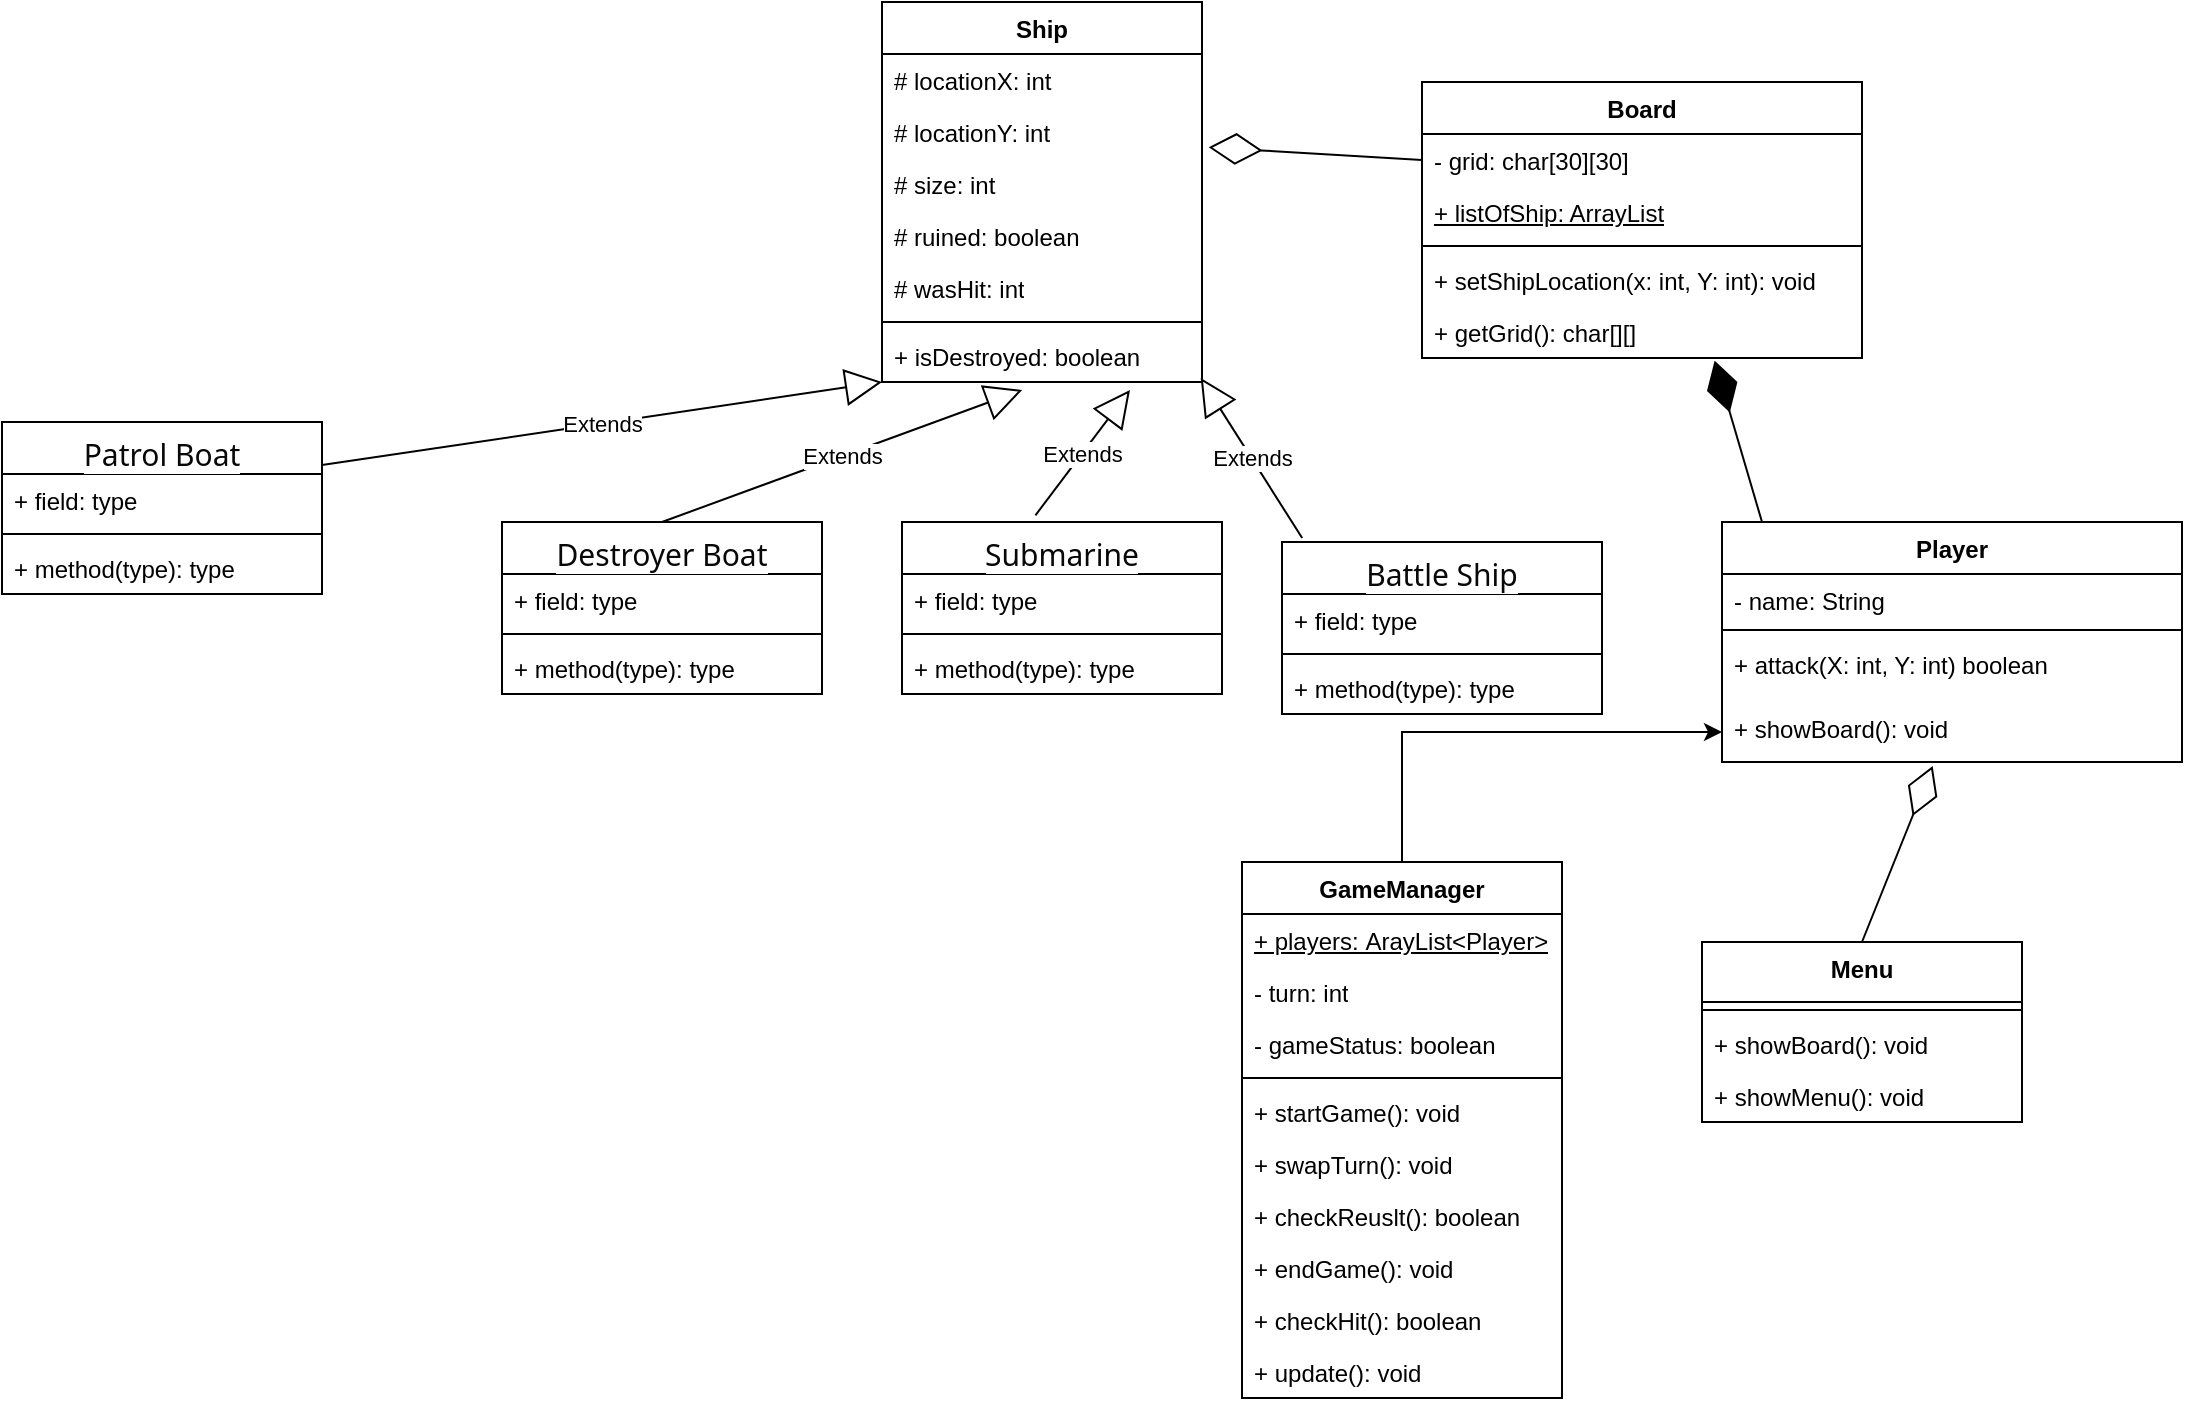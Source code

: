 <mxfile version="24.8.6">
  <diagram id="C5RBs43oDa-KdzZeNtuy" name="Page-1">
    <mxGraphModel grid="1" page="1" gridSize="10" guides="1" tooltips="1" connect="1" arrows="1" fold="1" pageScale="1" pageWidth="827" pageHeight="1169" math="0" shadow="0">
      <root>
        <mxCell id="WIyWlLk6GJQsqaUBKTNV-0" />
        <mxCell id="WIyWlLk6GJQsqaUBKTNV-1" parent="WIyWlLk6GJQsqaUBKTNV-0" />
        <mxCell id="_tSq-RAAO1fKtH3b4xtM-1" value="&lt;div&gt;Ship&lt;/div&gt;" style="swimlane;fontStyle=1;align=center;verticalAlign=top;childLayout=stackLayout;horizontal=1;startSize=26;horizontalStack=0;resizeParent=1;resizeParentMax=0;resizeLast=0;collapsible=1;marginBottom=0;whiteSpace=wrap;html=1;" vertex="1" parent="WIyWlLk6GJQsqaUBKTNV-1">
          <mxGeometry x="540" y="50" width="160" height="190" as="geometry" />
        </mxCell>
        <mxCell id="_tSq-RAAO1fKtH3b4xtM-2" value="# locationX: int&lt;div&gt;&lt;br&gt;&lt;/div&gt;" style="text;strokeColor=none;fillColor=none;align=left;verticalAlign=top;spacingLeft=4;spacingRight=4;overflow=hidden;rotatable=0;points=[[0,0.5],[1,0.5]];portConstraint=eastwest;whiteSpace=wrap;html=1;" vertex="1" parent="_tSq-RAAO1fKtH3b4xtM-1">
          <mxGeometry y="26" width="160" height="26" as="geometry" />
        </mxCell>
        <mxCell id="_tSq-RAAO1fKtH3b4xtM-5" value="# locationY: int&lt;div&gt;&lt;br&gt;&lt;/div&gt;" style="text;strokeColor=none;fillColor=none;align=left;verticalAlign=top;spacingLeft=4;spacingRight=4;overflow=hidden;rotatable=0;points=[[0,0.5],[1,0.5]];portConstraint=eastwest;whiteSpace=wrap;html=1;" vertex="1" parent="_tSq-RAAO1fKtH3b4xtM-1">
          <mxGeometry y="52" width="160" height="26" as="geometry" />
        </mxCell>
        <mxCell id="_tSq-RAAO1fKtH3b4xtM-6" value="# size: int&lt;div&gt;&lt;br&gt;&lt;/div&gt;" style="text;strokeColor=none;fillColor=none;align=left;verticalAlign=top;spacingLeft=4;spacingRight=4;overflow=hidden;rotatable=0;points=[[0,0.5],[1,0.5]];portConstraint=eastwest;whiteSpace=wrap;html=1;" vertex="1" parent="_tSq-RAAO1fKtH3b4xtM-1">
          <mxGeometry y="78" width="160" height="26" as="geometry" />
        </mxCell>
        <mxCell id="_tSq-RAAO1fKtH3b4xtM-11" value="# ruined: boolean" style="text;strokeColor=none;fillColor=none;align=left;verticalAlign=top;spacingLeft=4;spacingRight=4;overflow=hidden;rotatable=0;points=[[0,0.5],[1,0.5]];portConstraint=eastwest;whiteSpace=wrap;html=1;" vertex="1" parent="_tSq-RAAO1fKtH3b4xtM-1">
          <mxGeometry y="104" width="160" height="26" as="geometry" />
        </mxCell>
        <mxCell id="_tSq-RAAO1fKtH3b4xtM-8" value="# wasHit: int" style="text;strokeColor=none;fillColor=none;align=left;verticalAlign=top;spacingLeft=4;spacingRight=4;overflow=hidden;rotatable=0;points=[[0,0.5],[1,0.5]];portConstraint=eastwest;whiteSpace=wrap;html=1;" vertex="1" parent="_tSq-RAAO1fKtH3b4xtM-1">
          <mxGeometry y="130" width="160" height="26" as="geometry" />
        </mxCell>
        <mxCell id="_tSq-RAAO1fKtH3b4xtM-3" value="" style="line;strokeWidth=1;fillColor=none;align=left;verticalAlign=middle;spacingTop=-1;spacingLeft=3;spacingRight=3;rotatable=0;labelPosition=right;points=[];portConstraint=eastwest;strokeColor=inherit;" vertex="1" parent="_tSq-RAAO1fKtH3b4xtM-1">
          <mxGeometry y="156" width="160" height="8" as="geometry" />
        </mxCell>
        <mxCell id="_tSq-RAAO1fKtH3b4xtM-4" value="+&amp;nbsp;isDestroyed: boolean" style="text;strokeColor=none;fillColor=none;align=left;verticalAlign=top;spacingLeft=4;spacingRight=4;overflow=hidden;rotatable=0;points=[[0,0.5],[1,0.5]];portConstraint=eastwest;whiteSpace=wrap;html=1;" vertex="1" parent="_tSq-RAAO1fKtH3b4xtM-1">
          <mxGeometry y="164" width="160" height="26" as="geometry" />
        </mxCell>
        <mxCell id="vjw1mEJP-taZKJRCYsE9-6" value="&lt;span style=&quot;color: rgb(8, 8, 9); font-family: &amp;quot;Segoe UI Historic&amp;quot;, &amp;quot;Segoe UI&amp;quot;, Helvetica, Arial, sans-serif; font-size: 15px; font-weight: 400; text-align: left; background-color: rgb(255, 255, 255);&quot;&gt;Patrol Boat&lt;/span&gt;" style="swimlane;fontStyle=1;align=center;verticalAlign=top;childLayout=stackLayout;horizontal=1;startSize=26;horizontalStack=0;resizeParent=1;resizeParentMax=0;resizeLast=0;collapsible=1;marginBottom=0;whiteSpace=wrap;html=1;" vertex="1" parent="WIyWlLk6GJQsqaUBKTNV-1">
          <mxGeometry x="100" y="260" width="160" height="86" as="geometry" />
        </mxCell>
        <mxCell id="vjw1mEJP-taZKJRCYsE9-7" value="+ field: type" style="text;strokeColor=none;fillColor=none;align=left;verticalAlign=top;spacingLeft=4;spacingRight=4;overflow=hidden;rotatable=0;points=[[0,0.5],[1,0.5]];portConstraint=eastwest;whiteSpace=wrap;html=1;" vertex="1" parent="vjw1mEJP-taZKJRCYsE9-6">
          <mxGeometry y="26" width="160" height="26" as="geometry" />
        </mxCell>
        <mxCell id="vjw1mEJP-taZKJRCYsE9-8" value="" style="line;strokeWidth=1;fillColor=none;align=left;verticalAlign=middle;spacingTop=-1;spacingLeft=3;spacingRight=3;rotatable=0;labelPosition=right;points=[];portConstraint=eastwest;strokeColor=inherit;" vertex="1" parent="vjw1mEJP-taZKJRCYsE9-6">
          <mxGeometry y="52" width="160" height="8" as="geometry" />
        </mxCell>
        <mxCell id="vjw1mEJP-taZKJRCYsE9-9" value="+ method(type): type" style="text;strokeColor=none;fillColor=none;align=left;verticalAlign=top;spacingLeft=4;spacingRight=4;overflow=hidden;rotatable=0;points=[[0,0.5],[1,0.5]];portConstraint=eastwest;whiteSpace=wrap;html=1;" vertex="1" parent="vjw1mEJP-taZKJRCYsE9-6">
          <mxGeometry y="60" width="160" height="26" as="geometry" />
        </mxCell>
        <mxCell id="vjw1mEJP-taZKJRCYsE9-10" value="Extends" style="endArrow=block;endSize=16;endFill=0;html=1;rounded=0;entryX=-0.025;entryY=0.897;entryDx=0;entryDy=0;entryPerimeter=0;exitX=1;exitY=0.25;exitDx=0;exitDy=0;" edge="1" parent="WIyWlLk6GJQsqaUBKTNV-1" source="vjw1mEJP-taZKJRCYsE9-6">
          <mxGeometry width="160" relative="1" as="geometry">
            <mxPoint x="204" y="292.68" as="sourcePoint" />
            <mxPoint x="540" y="240.002" as="targetPoint" />
          </mxGeometry>
        </mxCell>
        <mxCell id="vjw1mEJP-taZKJRCYsE9-12" value="&lt;span style=&quot;color: rgb(8, 8, 9); font-family: &amp;quot;Segoe UI Historic&amp;quot;, &amp;quot;Segoe UI&amp;quot;, Helvetica, Arial, sans-serif; font-size: 15px; font-weight: 400; text-align: left; background-color: rgb(255, 255, 255);&quot;&gt;Destroyer Boat&lt;/span&gt;" style="swimlane;fontStyle=1;align=center;verticalAlign=top;childLayout=stackLayout;horizontal=1;startSize=26;horizontalStack=0;resizeParent=1;resizeParentMax=0;resizeLast=0;collapsible=1;marginBottom=0;whiteSpace=wrap;html=1;" vertex="1" parent="WIyWlLk6GJQsqaUBKTNV-1">
          <mxGeometry x="350" y="310" width="160" height="86" as="geometry" />
        </mxCell>
        <mxCell id="vjw1mEJP-taZKJRCYsE9-13" value="+ field: type" style="text;strokeColor=none;fillColor=none;align=left;verticalAlign=top;spacingLeft=4;spacingRight=4;overflow=hidden;rotatable=0;points=[[0,0.5],[1,0.5]];portConstraint=eastwest;whiteSpace=wrap;html=1;" vertex="1" parent="vjw1mEJP-taZKJRCYsE9-12">
          <mxGeometry y="26" width="160" height="26" as="geometry" />
        </mxCell>
        <mxCell id="vjw1mEJP-taZKJRCYsE9-14" value="" style="line;strokeWidth=1;fillColor=none;align=left;verticalAlign=middle;spacingTop=-1;spacingLeft=3;spacingRight=3;rotatable=0;labelPosition=right;points=[];portConstraint=eastwest;strokeColor=inherit;" vertex="1" parent="vjw1mEJP-taZKJRCYsE9-12">
          <mxGeometry y="52" width="160" height="8" as="geometry" />
        </mxCell>
        <mxCell id="vjw1mEJP-taZKJRCYsE9-15" value="+ method(type): type" style="text;strokeColor=none;fillColor=none;align=left;verticalAlign=top;spacingLeft=4;spacingRight=4;overflow=hidden;rotatable=0;points=[[0,0.5],[1,0.5]];portConstraint=eastwest;whiteSpace=wrap;html=1;" vertex="1" parent="vjw1mEJP-taZKJRCYsE9-12">
          <mxGeometry y="60" width="160" height="26" as="geometry" />
        </mxCell>
        <mxCell id="vjw1mEJP-taZKJRCYsE9-16" value="Extends" style="endArrow=block;endSize=16;endFill=0;html=1;rounded=0;entryX=0.438;entryY=1.154;entryDx=0;entryDy=0;entryPerimeter=0;exitX=0.5;exitY=0;exitDx=0;exitDy=0;" edge="1" parent="WIyWlLk6GJQsqaUBKTNV-1" source="vjw1mEJP-taZKJRCYsE9-12" target="_tSq-RAAO1fKtH3b4xtM-4">
          <mxGeometry width="160" relative="1" as="geometry">
            <mxPoint x="310" y="320" as="sourcePoint" />
            <mxPoint x="470" y="320" as="targetPoint" />
          </mxGeometry>
        </mxCell>
        <mxCell id="vjw1mEJP-taZKJRCYsE9-17" value="&lt;span style=&quot;color: rgb(8, 8, 9); font-family: &amp;quot;Segoe UI Historic&amp;quot;, &amp;quot;Segoe UI&amp;quot;, Helvetica, Arial, sans-serif; font-size: 15px; font-weight: 400; text-align: left; background-color: rgb(255, 255, 255);&quot;&gt;Submarine&lt;/span&gt;" style="swimlane;fontStyle=1;align=center;verticalAlign=top;childLayout=stackLayout;horizontal=1;startSize=26;horizontalStack=0;resizeParent=1;resizeParentMax=0;resizeLast=0;collapsible=1;marginBottom=0;whiteSpace=wrap;html=1;" vertex="1" parent="WIyWlLk6GJQsqaUBKTNV-1">
          <mxGeometry x="550" y="310" width="160" height="86" as="geometry" />
        </mxCell>
        <mxCell id="vjw1mEJP-taZKJRCYsE9-18" value="+ field: type" style="text;strokeColor=none;fillColor=none;align=left;verticalAlign=top;spacingLeft=4;spacingRight=4;overflow=hidden;rotatable=0;points=[[0,0.5],[1,0.5]];portConstraint=eastwest;whiteSpace=wrap;html=1;" vertex="1" parent="vjw1mEJP-taZKJRCYsE9-17">
          <mxGeometry y="26" width="160" height="26" as="geometry" />
        </mxCell>
        <mxCell id="vjw1mEJP-taZKJRCYsE9-19" value="" style="line;strokeWidth=1;fillColor=none;align=left;verticalAlign=middle;spacingTop=-1;spacingLeft=3;spacingRight=3;rotatable=0;labelPosition=right;points=[];portConstraint=eastwest;strokeColor=inherit;" vertex="1" parent="vjw1mEJP-taZKJRCYsE9-17">
          <mxGeometry y="52" width="160" height="8" as="geometry" />
        </mxCell>
        <mxCell id="vjw1mEJP-taZKJRCYsE9-20" value="+ method(type): type" style="text;strokeColor=none;fillColor=none;align=left;verticalAlign=top;spacingLeft=4;spacingRight=4;overflow=hidden;rotatable=0;points=[[0,0.5],[1,0.5]];portConstraint=eastwest;whiteSpace=wrap;html=1;" vertex="1" parent="vjw1mEJP-taZKJRCYsE9-17">
          <mxGeometry y="60" width="160" height="26" as="geometry" />
        </mxCell>
        <mxCell id="vjw1mEJP-taZKJRCYsE9-21" value="Extends" style="endArrow=block;endSize=16;endFill=0;html=1;rounded=0;entryX=0.775;entryY=1.154;entryDx=0;entryDy=0;entryPerimeter=0;exitX=0.417;exitY=-0.039;exitDx=0;exitDy=0;exitPerimeter=0;" edge="1" parent="WIyWlLk6GJQsqaUBKTNV-1" source="vjw1mEJP-taZKJRCYsE9-17" target="_tSq-RAAO1fKtH3b4xtM-4">
          <mxGeometry width="160" relative="1" as="geometry">
            <mxPoint x="580" y="310" as="sourcePoint" />
            <mxPoint x="740" y="310" as="targetPoint" />
          </mxGeometry>
        </mxCell>
        <mxCell id="vjw1mEJP-taZKJRCYsE9-22" value="&lt;span style=&quot;color: rgb(8, 8, 9); font-family: &amp;quot;Segoe UI Historic&amp;quot;, &amp;quot;Segoe UI&amp;quot;, Helvetica, Arial, sans-serif; font-size: 15px; font-weight: 400; text-align: left; background-color: rgb(255, 255, 255);&quot;&gt;Battle Ship&lt;/span&gt;" style="swimlane;fontStyle=1;align=center;verticalAlign=top;childLayout=stackLayout;horizontal=1;startSize=26;horizontalStack=0;resizeParent=1;resizeParentMax=0;resizeLast=0;collapsible=1;marginBottom=0;whiteSpace=wrap;html=1;" vertex="1" parent="WIyWlLk6GJQsqaUBKTNV-1">
          <mxGeometry x="740" y="320" width="160" height="86" as="geometry" />
        </mxCell>
        <mxCell id="vjw1mEJP-taZKJRCYsE9-23" value="+ field: type" style="text;strokeColor=none;fillColor=none;align=left;verticalAlign=top;spacingLeft=4;spacingRight=4;overflow=hidden;rotatable=0;points=[[0,0.5],[1,0.5]];portConstraint=eastwest;whiteSpace=wrap;html=1;" vertex="1" parent="vjw1mEJP-taZKJRCYsE9-22">
          <mxGeometry y="26" width="160" height="26" as="geometry" />
        </mxCell>
        <mxCell id="vjw1mEJP-taZKJRCYsE9-24" value="" style="line;strokeWidth=1;fillColor=none;align=left;verticalAlign=middle;spacingTop=-1;spacingLeft=3;spacingRight=3;rotatable=0;labelPosition=right;points=[];portConstraint=eastwest;strokeColor=inherit;" vertex="1" parent="vjw1mEJP-taZKJRCYsE9-22">
          <mxGeometry y="52" width="160" height="8" as="geometry" />
        </mxCell>
        <mxCell id="vjw1mEJP-taZKJRCYsE9-25" value="+ method(type): type" style="text;strokeColor=none;fillColor=none;align=left;verticalAlign=top;spacingLeft=4;spacingRight=4;overflow=hidden;rotatable=0;points=[[0,0.5],[1,0.5]];portConstraint=eastwest;whiteSpace=wrap;html=1;" vertex="1" parent="vjw1mEJP-taZKJRCYsE9-22">
          <mxGeometry y="60" width="160" height="26" as="geometry" />
        </mxCell>
        <mxCell id="vjw1mEJP-taZKJRCYsE9-27" value="Board" style="swimlane;fontStyle=1;align=center;verticalAlign=top;childLayout=stackLayout;horizontal=1;startSize=26;horizontalStack=0;resizeParent=1;resizeParentMax=0;resizeLast=0;collapsible=1;marginBottom=0;whiteSpace=wrap;html=1;" vertex="1" parent="WIyWlLk6GJQsqaUBKTNV-1">
          <mxGeometry x="810" y="90" width="220" height="138" as="geometry" />
        </mxCell>
        <mxCell id="vjw1mEJP-taZKJRCYsE9-28" value="-&amp;nbsp;grid: char[30][30]" style="text;strokeColor=none;fillColor=none;align=left;verticalAlign=top;spacingLeft=4;spacingRight=4;overflow=hidden;rotatable=0;points=[[0,0.5],[1,0.5]];portConstraint=eastwest;whiteSpace=wrap;html=1;" vertex="1" parent="vjw1mEJP-taZKJRCYsE9-27">
          <mxGeometry y="26" width="220" height="26" as="geometry" />
        </mxCell>
        <mxCell id="vjw1mEJP-taZKJRCYsE9-0" value="&lt;u&gt;+ listOfShip: ArrayList&lt;/u&gt;" style="text;strokeColor=none;fillColor=none;align=left;verticalAlign=top;spacingLeft=4;spacingRight=4;overflow=hidden;rotatable=0;points=[[0,0.5],[1,0.5]];portConstraint=eastwest;whiteSpace=wrap;html=1;" vertex="1" parent="vjw1mEJP-taZKJRCYsE9-27">
          <mxGeometry y="52" width="220" height="26" as="geometry" />
        </mxCell>
        <mxCell id="vjw1mEJP-taZKJRCYsE9-29" value="" style="line;strokeWidth=1;fillColor=none;align=left;verticalAlign=middle;spacingTop=-1;spacingLeft=3;spacingRight=3;rotatable=0;labelPosition=right;points=[];portConstraint=eastwest;strokeColor=inherit;" vertex="1" parent="vjw1mEJP-taZKJRCYsE9-27">
          <mxGeometry y="78" width="220" height="8" as="geometry" />
        </mxCell>
        <mxCell id="vjw1mEJP-taZKJRCYsE9-41" value="+ setShipLocation(x: int, Y: int): void" style="text;strokeColor=none;fillColor=none;align=left;verticalAlign=top;spacingLeft=4;spacingRight=4;overflow=hidden;rotatable=0;points=[[0,0.5],[1,0.5]];portConstraint=eastwest;whiteSpace=wrap;html=1;" vertex="1" parent="vjw1mEJP-taZKJRCYsE9-27">
          <mxGeometry y="86" width="220" height="26" as="geometry" />
        </mxCell>
        <mxCell id="vjw1mEJP-taZKJRCYsE9-30" value="+ getGrid(): char[][]" style="text;strokeColor=none;fillColor=none;align=left;verticalAlign=top;spacingLeft=4;spacingRight=4;overflow=hidden;rotatable=0;points=[[0,0.5],[1,0.5]];portConstraint=eastwest;whiteSpace=wrap;html=1;" vertex="1" parent="vjw1mEJP-taZKJRCYsE9-27">
          <mxGeometry y="112" width="220" height="26" as="geometry" />
        </mxCell>
        <mxCell id="vjw1mEJP-taZKJRCYsE9-26" value="Extends" style="endArrow=block;endSize=16;endFill=0;html=1;rounded=0;entryX=0.996;entryY=0.923;entryDx=0;entryDy=0;entryPerimeter=0;exitX=0.063;exitY=-0.023;exitDx=0;exitDy=0;exitPerimeter=0;" edge="1" parent="WIyWlLk6GJQsqaUBKTNV-1" source="vjw1mEJP-taZKJRCYsE9-22" target="_tSq-RAAO1fKtH3b4xtM-4">
          <mxGeometry width="160" relative="1" as="geometry">
            <mxPoint x="790" y="293" as="sourcePoint" />
            <mxPoint x="700" y="220" as="targetPoint" />
          </mxGeometry>
        </mxCell>
        <mxCell id="vjw1mEJP-taZKJRCYsE9-33" value="" style="endArrow=diamondThin;endFill=0;endSize=24;html=1;rounded=0;exitX=0;exitY=0.5;exitDx=0;exitDy=0;entryX=1.021;entryY=0.795;entryDx=0;entryDy=0;entryPerimeter=0;" edge="1" parent="WIyWlLk6GJQsqaUBKTNV-1" source="vjw1mEJP-taZKJRCYsE9-28" target="_tSq-RAAO1fKtH3b4xtM-5">
          <mxGeometry width="160" relative="1" as="geometry">
            <mxPoint x="840" y="117.5" as="sourcePoint" />
            <mxPoint x="710" y="90" as="targetPoint" />
          </mxGeometry>
        </mxCell>
        <mxCell id="vjw1mEJP-taZKJRCYsE9-35" value="Player" style="swimlane;fontStyle=1;align=center;verticalAlign=top;childLayout=stackLayout;horizontal=1;startSize=26;horizontalStack=0;resizeParent=1;resizeParentMax=0;resizeLast=0;collapsible=1;marginBottom=0;whiteSpace=wrap;html=1;" vertex="1" parent="WIyWlLk6GJQsqaUBKTNV-1">
          <mxGeometry x="960" y="310" width="230" height="120" as="geometry" />
        </mxCell>
        <mxCell id="vjw1mEJP-taZKJRCYsE9-43" value="" style="endArrow=diamondThin;endFill=1;endSize=24;html=1;rounded=0;entryX=0.665;entryY=1.051;entryDx=0;entryDy=0;entryPerimeter=0;" edge="1" parent="vjw1mEJP-taZKJRCYsE9-35" target="vjw1mEJP-taZKJRCYsE9-30">
          <mxGeometry width="160" relative="1" as="geometry">
            <mxPoint x="20" as="sourcePoint" />
            <mxPoint x="220" as="targetPoint" />
          </mxGeometry>
        </mxCell>
        <mxCell id="vjw1mEJP-taZKJRCYsE9-36" value="- name: String" style="text;strokeColor=none;fillColor=none;align=left;verticalAlign=top;spacingLeft=4;spacingRight=4;overflow=hidden;rotatable=0;points=[[0,0.5],[1,0.5]];portConstraint=eastwest;whiteSpace=wrap;html=1;" vertex="1" parent="vjw1mEJP-taZKJRCYsE9-35">
          <mxGeometry y="26" width="230" height="24" as="geometry" />
        </mxCell>
        <mxCell id="vjw1mEJP-taZKJRCYsE9-37" value="" style="line;strokeWidth=1;fillColor=none;align=left;verticalAlign=middle;spacingTop=-1;spacingLeft=3;spacingRight=3;rotatable=0;labelPosition=right;points=[];portConstraint=eastwest;strokeColor=inherit;" vertex="1" parent="vjw1mEJP-taZKJRCYsE9-35">
          <mxGeometry y="50" width="230" height="8" as="geometry" />
        </mxCell>
        <mxCell id="vjw1mEJP-taZKJRCYsE9-38" value="+ attack(X: int, Y: int) boolean&amp;nbsp;" style="text;strokeColor=none;fillColor=none;align=left;verticalAlign=top;spacingLeft=4;spacingRight=4;overflow=hidden;rotatable=0;points=[[0,0.5],[1,0.5]];portConstraint=eastwest;whiteSpace=wrap;html=1;" vertex="1" parent="vjw1mEJP-taZKJRCYsE9-35">
          <mxGeometry y="58" width="230" height="32" as="geometry" />
        </mxCell>
        <mxCell id="vjw1mEJP-taZKJRCYsE9-42" value="+ showBoard(): void&lt;div&gt;&lt;br&gt;&lt;/div&gt;" style="text;strokeColor=none;fillColor=none;align=left;verticalAlign=top;spacingLeft=4;spacingRight=4;overflow=hidden;rotatable=0;points=[[0,0.5],[1,0.5]];portConstraint=eastwest;whiteSpace=wrap;html=1;" vertex="1" parent="vjw1mEJP-taZKJRCYsE9-35">
          <mxGeometry y="90" width="230" height="30" as="geometry" />
        </mxCell>
        <mxCell id="vjw1mEJP-taZKJRCYsE9-75" style="edgeStyle=orthogonalEdgeStyle;rounded=0;orthogonalLoop=1;jettySize=auto;html=1;entryX=0;entryY=0.5;entryDx=0;entryDy=0;" edge="1" parent="WIyWlLk6GJQsqaUBKTNV-1" source="vjw1mEJP-taZKJRCYsE9-44" target="vjw1mEJP-taZKJRCYsE9-42">
          <mxGeometry relative="1" as="geometry" />
        </mxCell>
        <mxCell id="vjw1mEJP-taZKJRCYsE9-44" value="GameManager" style="swimlane;fontStyle=1;align=center;verticalAlign=top;childLayout=stackLayout;horizontal=1;startSize=26;horizontalStack=0;resizeParent=1;resizeParentMax=0;resizeLast=0;collapsible=1;marginBottom=0;whiteSpace=wrap;html=1;" vertex="1" parent="WIyWlLk6GJQsqaUBKTNV-1">
          <mxGeometry x="720" y="480" width="160" height="268" as="geometry" />
        </mxCell>
        <mxCell id="vjw1mEJP-taZKJRCYsE9-45" value="&lt;u&gt;+ players:&amp;nbsp;ArayList&amp;lt;Player&amp;gt;&lt;/u&gt;" style="text;strokeColor=none;fillColor=none;align=left;verticalAlign=top;spacingLeft=4;spacingRight=4;overflow=hidden;rotatable=0;points=[[0,0.5],[1,0.5]];portConstraint=eastwest;whiteSpace=wrap;html=1;" vertex="1" parent="vjw1mEJP-taZKJRCYsE9-44">
          <mxGeometry y="26" width="160" height="26" as="geometry" />
        </mxCell>
        <mxCell id="vjw1mEJP-taZKJRCYsE9-48" value="- turn: int" style="text;strokeColor=none;fillColor=none;align=left;verticalAlign=top;spacingLeft=4;spacingRight=4;overflow=hidden;rotatable=0;points=[[0,0.5],[1,0.5]];portConstraint=eastwest;whiteSpace=wrap;html=1;" vertex="1" parent="vjw1mEJP-taZKJRCYsE9-44">
          <mxGeometry y="52" width="160" height="26" as="geometry" />
        </mxCell>
        <mxCell id="vjw1mEJP-taZKJRCYsE9-49" value="- gameStatus: boolean" style="text;strokeColor=none;fillColor=none;align=left;verticalAlign=top;spacingLeft=4;spacingRight=4;overflow=hidden;rotatable=0;points=[[0,0.5],[1,0.5]];portConstraint=eastwest;whiteSpace=wrap;html=1;" vertex="1" parent="vjw1mEJP-taZKJRCYsE9-44">
          <mxGeometry y="78" width="160" height="26" as="geometry" />
        </mxCell>
        <mxCell id="vjw1mEJP-taZKJRCYsE9-46" value="" style="line;strokeWidth=1;fillColor=none;align=left;verticalAlign=middle;spacingTop=-1;spacingLeft=3;spacingRight=3;rotatable=0;labelPosition=right;points=[];portConstraint=eastwest;strokeColor=inherit;" vertex="1" parent="vjw1mEJP-taZKJRCYsE9-44">
          <mxGeometry y="104" width="160" height="8" as="geometry" />
        </mxCell>
        <mxCell id="vjw1mEJP-taZKJRCYsE9-47" value="+ startGame(): void" style="text;strokeColor=none;fillColor=none;align=left;verticalAlign=top;spacingLeft=4;spacingRight=4;overflow=hidden;rotatable=0;points=[[0,0.5],[1,0.5]];portConstraint=eastwest;whiteSpace=wrap;html=1;" vertex="1" parent="vjw1mEJP-taZKJRCYsE9-44">
          <mxGeometry y="112" width="160" height="26" as="geometry" />
        </mxCell>
        <mxCell id="vjw1mEJP-taZKJRCYsE9-53" value="+ swapTurn(): void" style="text;strokeColor=none;fillColor=none;align=left;verticalAlign=top;spacingLeft=4;spacingRight=4;overflow=hidden;rotatable=0;points=[[0,0.5],[1,0.5]];portConstraint=eastwest;whiteSpace=wrap;html=1;" vertex="1" parent="vjw1mEJP-taZKJRCYsE9-44">
          <mxGeometry y="138" width="160" height="26" as="geometry" />
        </mxCell>
        <mxCell id="vjw1mEJP-taZKJRCYsE9-51" value="+ checkReuslt(): boolean" style="text;strokeColor=none;fillColor=none;align=left;verticalAlign=top;spacingLeft=4;spacingRight=4;overflow=hidden;rotatable=0;points=[[0,0.5],[1,0.5]];portConstraint=eastwest;whiteSpace=wrap;html=1;" vertex="1" parent="vjw1mEJP-taZKJRCYsE9-44">
          <mxGeometry y="164" width="160" height="26" as="geometry" />
        </mxCell>
        <mxCell id="vjw1mEJP-taZKJRCYsE9-55" value="+ endGame(): void" style="text;strokeColor=none;fillColor=none;align=left;verticalAlign=top;spacingLeft=4;spacingRight=4;overflow=hidden;rotatable=0;points=[[0,0.5],[1,0.5]];portConstraint=eastwest;whiteSpace=wrap;html=1;" vertex="1" parent="vjw1mEJP-taZKJRCYsE9-44">
          <mxGeometry y="190" width="160" height="26" as="geometry" />
        </mxCell>
        <mxCell id="vjw1mEJP-taZKJRCYsE9-54" value="+ checkHit(): boolean" style="text;strokeColor=none;fillColor=none;align=left;verticalAlign=top;spacingLeft=4;spacingRight=4;overflow=hidden;rotatable=0;points=[[0,0.5],[1,0.5]];portConstraint=eastwest;whiteSpace=wrap;html=1;" vertex="1" parent="vjw1mEJP-taZKJRCYsE9-44">
          <mxGeometry y="216" width="160" height="26" as="geometry" />
        </mxCell>
        <mxCell id="vjw1mEJP-taZKJRCYsE9-50" value="+ update(): void" style="text;strokeColor=none;fillColor=none;align=left;verticalAlign=top;spacingLeft=4;spacingRight=4;overflow=hidden;rotatable=0;points=[[0,0.5],[1,0.5]];portConstraint=eastwest;whiteSpace=wrap;html=1;" vertex="1" parent="vjw1mEJP-taZKJRCYsE9-44">
          <mxGeometry y="242" width="160" height="26" as="geometry" />
        </mxCell>
        <mxCell id="vjw1mEJP-taZKJRCYsE9-56" value="Menu" style="swimlane;fontStyle=1;align=center;verticalAlign=top;childLayout=stackLayout;horizontal=1;startSize=30;horizontalStack=0;resizeParent=1;resizeParentMax=0;resizeLast=0;collapsible=1;marginBottom=0;whiteSpace=wrap;html=1;" vertex="1" parent="WIyWlLk6GJQsqaUBKTNV-1">
          <mxGeometry x="950" y="520" width="160" height="90" as="geometry" />
        </mxCell>
        <mxCell id="vjw1mEJP-taZKJRCYsE9-58" value="" style="line;strokeWidth=1;fillColor=none;align=left;verticalAlign=middle;spacingTop=-1;spacingLeft=3;spacingRight=3;rotatable=0;labelPosition=right;points=[];portConstraint=eastwest;strokeColor=inherit;" vertex="1" parent="vjw1mEJP-taZKJRCYsE9-56">
          <mxGeometry y="30" width="160" height="8" as="geometry" />
        </mxCell>
        <mxCell id="vjw1mEJP-taZKJRCYsE9-59" value="+ showBoard(): void" style="text;strokeColor=none;fillColor=none;align=left;verticalAlign=top;spacingLeft=4;spacingRight=4;overflow=hidden;rotatable=0;points=[[0,0.5],[1,0.5]];portConstraint=eastwest;whiteSpace=wrap;html=1;" vertex="1" parent="vjw1mEJP-taZKJRCYsE9-56">
          <mxGeometry y="38" width="160" height="26" as="geometry" />
        </mxCell>
        <mxCell id="vjw1mEJP-taZKJRCYsE9-57" value="+ showMenu(): void" style="text;strokeColor=none;fillColor=none;align=left;verticalAlign=top;spacingLeft=4;spacingRight=4;overflow=hidden;rotatable=0;points=[[0,0.5],[1,0.5]];portConstraint=eastwest;whiteSpace=wrap;html=1;" vertex="1" parent="vjw1mEJP-taZKJRCYsE9-56">
          <mxGeometry y="64" width="160" height="26" as="geometry" />
        </mxCell>
        <mxCell id="vjw1mEJP-taZKJRCYsE9-70" value="" style="endArrow=diamondThin;endFill=0;endSize=24;html=1;rounded=0;entryX=0.458;entryY=1.067;entryDx=0;entryDy=0;entryPerimeter=0;exitX=0.5;exitY=0;exitDx=0;exitDy=0;" edge="1" parent="WIyWlLk6GJQsqaUBKTNV-1" source="vjw1mEJP-taZKJRCYsE9-56" target="vjw1mEJP-taZKJRCYsE9-42">
          <mxGeometry width="160" relative="1" as="geometry">
            <mxPoint x="990" y="520" as="sourcePoint" />
            <mxPoint x="1110" y="480" as="targetPoint" />
          </mxGeometry>
        </mxCell>
      </root>
    </mxGraphModel>
  </diagram>
</mxfile>
